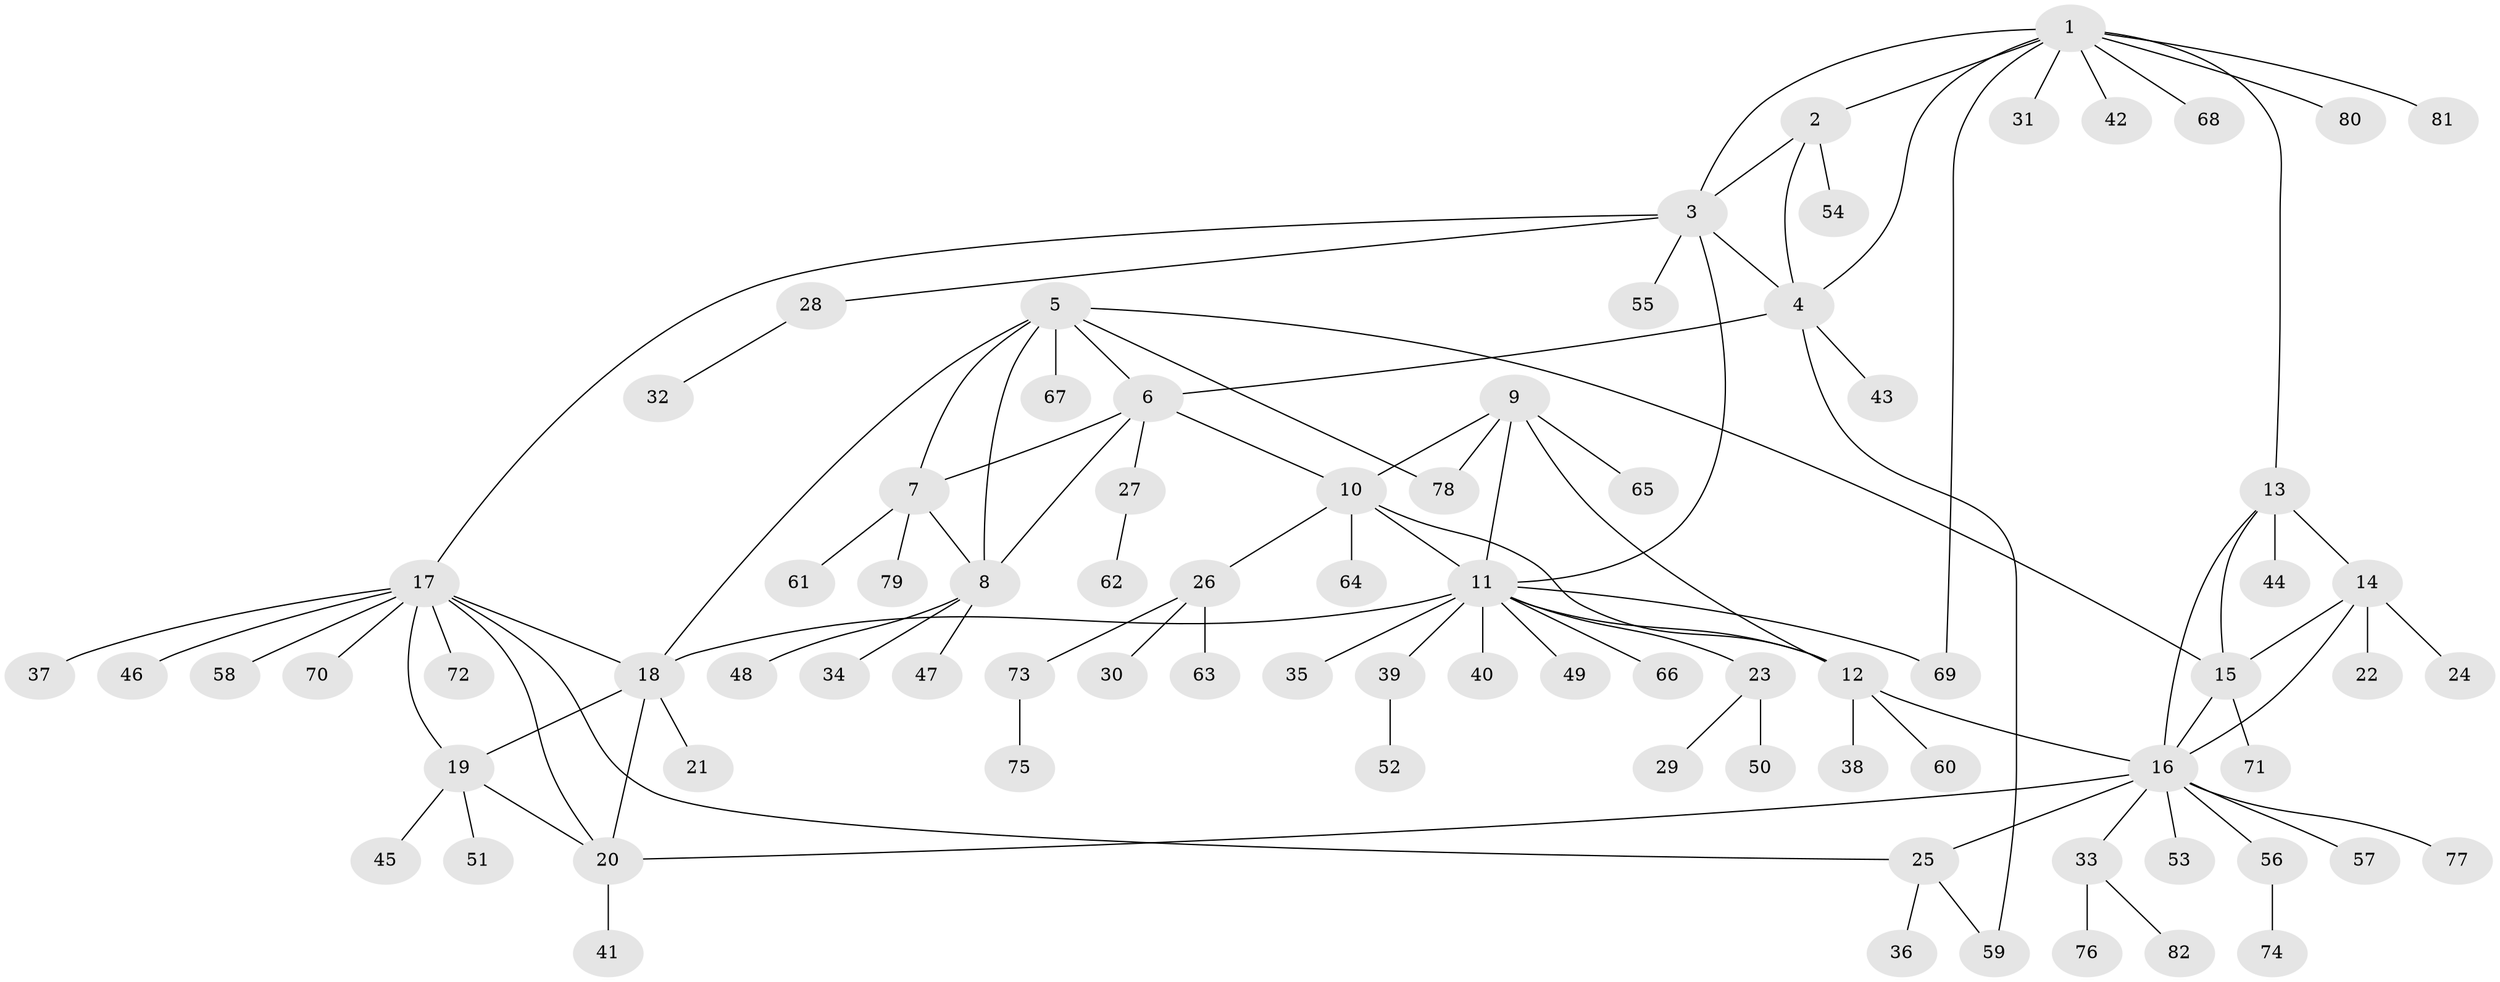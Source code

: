 // coarse degree distribution, {9: 0.016666666666666666, 3: 0.06666666666666667, 14: 0.016666666666666666, 6: 0.03333333333333333, 8: 0.03333333333333333, 4: 0.06666666666666667, 12: 0.016666666666666666, 13: 0.016666666666666666, 7: 0.016666666666666666, 1: 0.6833333333333333, 2: 0.03333333333333333}
// Generated by graph-tools (version 1.1) at 2025/24/03/03/25 07:24:13]
// undirected, 82 vertices, 106 edges
graph export_dot {
graph [start="1"]
  node [color=gray90,style=filled];
  1;
  2;
  3;
  4;
  5;
  6;
  7;
  8;
  9;
  10;
  11;
  12;
  13;
  14;
  15;
  16;
  17;
  18;
  19;
  20;
  21;
  22;
  23;
  24;
  25;
  26;
  27;
  28;
  29;
  30;
  31;
  32;
  33;
  34;
  35;
  36;
  37;
  38;
  39;
  40;
  41;
  42;
  43;
  44;
  45;
  46;
  47;
  48;
  49;
  50;
  51;
  52;
  53;
  54;
  55;
  56;
  57;
  58;
  59;
  60;
  61;
  62;
  63;
  64;
  65;
  66;
  67;
  68;
  69;
  70;
  71;
  72;
  73;
  74;
  75;
  76;
  77;
  78;
  79;
  80;
  81;
  82;
  1 -- 2;
  1 -- 3;
  1 -- 4;
  1 -- 13;
  1 -- 31;
  1 -- 42;
  1 -- 68;
  1 -- 69;
  1 -- 80;
  1 -- 81;
  2 -- 3;
  2 -- 4;
  2 -- 54;
  3 -- 4;
  3 -- 11;
  3 -- 17;
  3 -- 28;
  3 -- 55;
  4 -- 6;
  4 -- 43;
  4 -- 59;
  5 -- 6;
  5 -- 7;
  5 -- 8;
  5 -- 15;
  5 -- 18;
  5 -- 67;
  5 -- 78;
  6 -- 7;
  6 -- 8;
  6 -- 10;
  6 -- 27;
  7 -- 8;
  7 -- 61;
  7 -- 79;
  8 -- 34;
  8 -- 47;
  8 -- 48;
  9 -- 10;
  9 -- 11;
  9 -- 12;
  9 -- 65;
  9 -- 78;
  10 -- 11;
  10 -- 12;
  10 -- 26;
  10 -- 64;
  11 -- 12;
  11 -- 18;
  11 -- 23;
  11 -- 35;
  11 -- 39;
  11 -- 40;
  11 -- 49;
  11 -- 66;
  11 -- 69;
  12 -- 16;
  12 -- 38;
  12 -- 60;
  13 -- 14;
  13 -- 15;
  13 -- 16;
  13 -- 44;
  14 -- 15;
  14 -- 16;
  14 -- 22;
  14 -- 24;
  15 -- 16;
  15 -- 71;
  16 -- 20;
  16 -- 25;
  16 -- 33;
  16 -- 53;
  16 -- 56;
  16 -- 57;
  16 -- 77;
  17 -- 18;
  17 -- 19;
  17 -- 20;
  17 -- 25;
  17 -- 37;
  17 -- 46;
  17 -- 58;
  17 -- 70;
  17 -- 72;
  18 -- 19;
  18 -- 20;
  18 -- 21;
  19 -- 20;
  19 -- 45;
  19 -- 51;
  20 -- 41;
  23 -- 29;
  23 -- 50;
  25 -- 36;
  25 -- 59;
  26 -- 30;
  26 -- 63;
  26 -- 73;
  27 -- 62;
  28 -- 32;
  33 -- 76;
  33 -- 82;
  39 -- 52;
  56 -- 74;
  73 -- 75;
}
